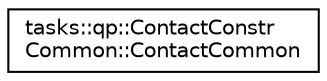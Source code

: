 digraph "Graphical Class Hierarchy"
{
  edge [fontname="Helvetica",fontsize="10",labelfontname="Helvetica",labelfontsize="10"];
  node [fontname="Helvetica",fontsize="10",shape=record];
  rankdir="LR";
  Node0 [label="tasks::qp::ContactConstr\lCommon::ContactCommon",height=0.2,width=0.4,color="black", fillcolor="white", style="filled",URL="$structtasks_1_1qp_1_1ContactConstrCommon_1_1ContactCommon.html"];
}

